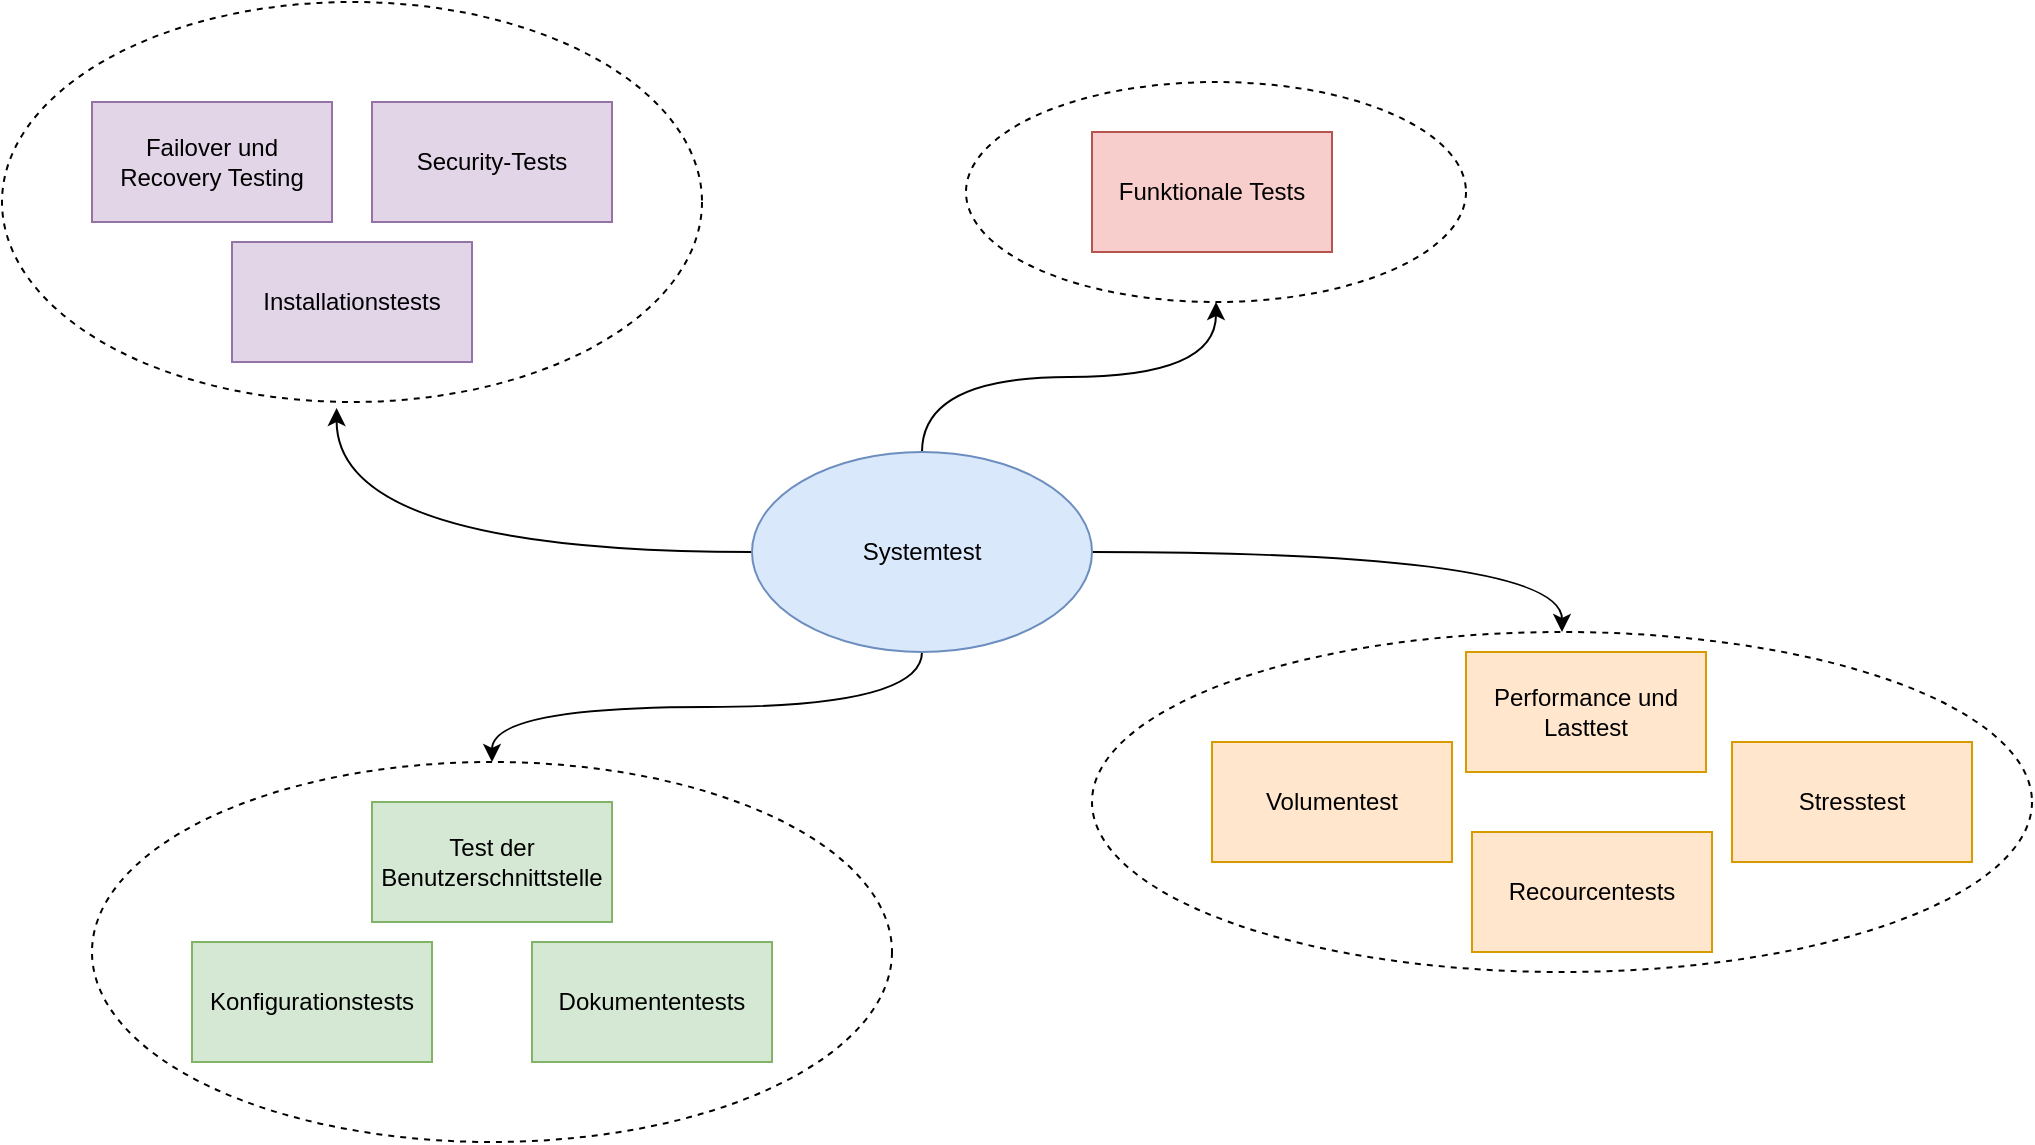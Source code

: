 <mxfile version="14.8.4" type="device"><diagram id="Q-P5xngSnuaMpYy8asi4" name="Page-1"><mxGraphModel dx="1550" dy="835" grid="1" gridSize="10" guides="1" tooltips="1" connect="1" arrows="1" fold="1" page="1" pageScale="1" pageWidth="827" pageHeight="1169" math="0" shadow="0"><root><mxCell id="0"/><mxCell id="1" parent="0"/><mxCell id="--imFnH13t_MSiV2N6Kb-34" value="" style="ellipse;whiteSpace=wrap;html=1;dashed=1;" vertex="1" parent="1"><mxGeometry x="50" y="480" width="400" height="190" as="geometry"/></mxCell><mxCell id="--imFnH13t_MSiV2N6Kb-33" value="" style="ellipse;whiteSpace=wrap;html=1;dashed=1;" vertex="1" parent="1"><mxGeometry x="487" y="140" width="250" height="110" as="geometry"/></mxCell><mxCell id="--imFnH13t_MSiV2N6Kb-32" value="" style="ellipse;whiteSpace=wrap;html=1;dashed=1;" vertex="1" parent="1"><mxGeometry x="5" y="100" width="350" height="200" as="geometry"/></mxCell><mxCell id="--imFnH13t_MSiV2N6Kb-31" value="" style="ellipse;whiteSpace=wrap;html=1;dashed=1;" vertex="1" parent="1"><mxGeometry x="550" y="415" width="470" height="170" as="geometry"/></mxCell><mxCell id="--imFnH13t_MSiV2N6Kb-36" style="edgeStyle=orthogonalEdgeStyle;curved=1;orthogonalLoop=1;jettySize=auto;html=1;exitX=0;exitY=0.5;exitDx=0;exitDy=0;entryX=0.478;entryY=1.015;entryDx=0;entryDy=0;entryPerimeter=0;" edge="1" parent="1" source="--imFnH13t_MSiV2N6Kb-1" target="--imFnH13t_MSiV2N6Kb-32"><mxGeometry relative="1" as="geometry"/></mxCell><mxCell id="--imFnH13t_MSiV2N6Kb-39" style="edgeStyle=orthogonalEdgeStyle;curved=1;orthogonalLoop=1;jettySize=auto;html=1;exitX=1;exitY=0.5;exitDx=0;exitDy=0;entryX=0.5;entryY=0;entryDx=0;entryDy=0;" edge="1" parent="1" source="--imFnH13t_MSiV2N6Kb-1" target="--imFnH13t_MSiV2N6Kb-31"><mxGeometry relative="1" as="geometry"/></mxCell><mxCell id="--imFnH13t_MSiV2N6Kb-40" style="edgeStyle=orthogonalEdgeStyle;curved=1;orthogonalLoop=1;jettySize=auto;html=1;exitX=0.5;exitY=0;exitDx=0;exitDy=0;entryX=0.5;entryY=1;entryDx=0;entryDy=0;" edge="1" parent="1" source="--imFnH13t_MSiV2N6Kb-1" target="--imFnH13t_MSiV2N6Kb-33"><mxGeometry relative="1" as="geometry"/></mxCell><mxCell id="--imFnH13t_MSiV2N6Kb-41" style="edgeStyle=orthogonalEdgeStyle;curved=1;orthogonalLoop=1;jettySize=auto;html=1;exitX=0.5;exitY=1;exitDx=0;exitDy=0;entryX=0.5;entryY=0;entryDx=0;entryDy=0;" edge="1" parent="1" source="--imFnH13t_MSiV2N6Kb-1" target="--imFnH13t_MSiV2N6Kb-34"><mxGeometry relative="1" as="geometry"/></mxCell><mxCell id="--imFnH13t_MSiV2N6Kb-1" value="Systemtest" style="ellipse;whiteSpace=wrap;html=1;fillColor=#dae8fc;strokeColor=#6c8ebf;" vertex="1" parent="1"><mxGeometry x="380" y="325" width="170" height="100" as="geometry"/></mxCell><mxCell id="--imFnH13t_MSiV2N6Kb-2" value="Volumentest" style="rounded=0;whiteSpace=wrap;html=1;fillColor=#ffe6cc;strokeColor=#d79b00;" vertex="1" parent="1"><mxGeometry x="610" y="470" width="120" height="60" as="geometry"/></mxCell><mxCell id="--imFnH13t_MSiV2N6Kb-3" value="Failover und Recovery Testing" style="rounded=0;whiteSpace=wrap;html=1;fillColor=#e1d5e7;strokeColor=#9673a6;" vertex="1" parent="1"><mxGeometry x="50" y="150" width="120" height="60" as="geometry"/></mxCell><mxCell id="--imFnH13t_MSiV2N6Kb-4" value="Stresstest" style="rounded=0;whiteSpace=wrap;html=1;fillColor=#ffe6cc;strokeColor=#d79b00;" vertex="1" parent="1"><mxGeometry x="870" y="470" width="120" height="60" as="geometry"/></mxCell><mxCell id="--imFnH13t_MSiV2N6Kb-5" value="Performance und Lasttest" style="rounded=0;whiteSpace=wrap;html=1;fillColor=#ffe6cc;strokeColor=#d79b00;" vertex="1" parent="1"><mxGeometry x="737" y="425" width="120" height="60" as="geometry"/></mxCell><mxCell id="--imFnH13t_MSiV2N6Kb-6" value="Test der Benutzerschnittstelle" style="rounded=0;whiteSpace=wrap;html=1;fillColor=#d5e8d4;strokeColor=#82b366;" vertex="1" parent="1"><mxGeometry x="190" y="500" width="120" height="60" as="geometry"/></mxCell><mxCell id="--imFnH13t_MSiV2N6Kb-7" value="Funktionale Tests" style="rounded=0;whiteSpace=wrap;html=1;fillColor=#f8cecc;strokeColor=#b85450;" vertex="1" parent="1"><mxGeometry x="550" y="165" width="120" height="60" as="geometry"/></mxCell><mxCell id="--imFnH13t_MSiV2N6Kb-8" value="Recourcentests" style="rounded=0;whiteSpace=wrap;html=1;fillColor=#ffe6cc;strokeColor=#d79b00;" vertex="1" parent="1"><mxGeometry x="740" y="515" width="120" height="60" as="geometry"/></mxCell><mxCell id="--imFnH13t_MSiV2N6Kb-9" value="Installationstests" style="rounded=0;whiteSpace=wrap;html=1;fillColor=#e1d5e7;strokeColor=#9673a6;" vertex="1" parent="1"><mxGeometry x="120" y="220" width="120" height="60" as="geometry"/></mxCell><mxCell id="--imFnH13t_MSiV2N6Kb-10" value="Konfigurationstests" style="rounded=0;whiteSpace=wrap;html=1;fillColor=#d5e8d4;strokeColor=#82b366;" vertex="1" parent="1"><mxGeometry x="100" y="570" width="120" height="60" as="geometry"/></mxCell><mxCell id="--imFnH13t_MSiV2N6Kb-11" value="Security-Tests" style="rounded=0;whiteSpace=wrap;html=1;fillColor=#e1d5e7;strokeColor=#9673a6;" vertex="1" parent="1"><mxGeometry x="190" y="150" width="120" height="60" as="geometry"/></mxCell><mxCell id="--imFnH13t_MSiV2N6Kb-12" value="Dokumententests" style="rounded=0;whiteSpace=wrap;html=1;fillColor=#d5e8d4;strokeColor=#82b366;" vertex="1" parent="1"><mxGeometry x="270" y="570" width="120" height="60" as="geometry"/></mxCell><mxCell id="--imFnH13t_MSiV2N6Kb-14" style="edgeStyle=orthogonalEdgeStyle;rounded=0;orthogonalLoop=1;jettySize=auto;html=1;exitX=0.5;exitY=1;exitDx=0;exitDy=0;" edge="1" parent="1" source="--imFnH13t_MSiV2N6Kb-5" target="--imFnH13t_MSiV2N6Kb-5"><mxGeometry relative="1" as="geometry"/></mxCell></root></mxGraphModel></diagram></mxfile>